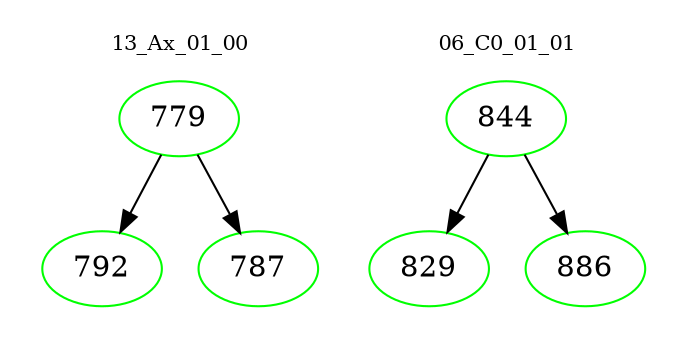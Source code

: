 digraph{
subgraph cluster_0 {
color = white
label = "13_Ax_01_00";
fontsize=10;
T0_779 [label="779", color="green"]
T0_779 -> T0_792 [color="black"]
T0_792 [label="792", color="green"]
T0_779 -> T0_787 [color="black"]
T0_787 [label="787", color="green"]
}
subgraph cluster_1 {
color = white
label = "06_C0_01_01";
fontsize=10;
T1_844 [label="844", color="green"]
T1_844 -> T1_829 [color="black"]
T1_829 [label="829", color="green"]
T1_844 -> T1_886 [color="black"]
T1_886 [label="886", color="green"]
}
}

